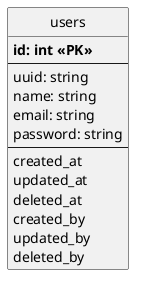 @startuml

'starterkit'

hide circle
skinparam linetype ortho

entity users {
  **id: int <<PK>>**
  --
  uuid: string
  name: string
  email: string
  password: string
  --
  created_at
  updated_at
  deleted_at
  created_by
  updated_by
  deleted_by
}

@enduml